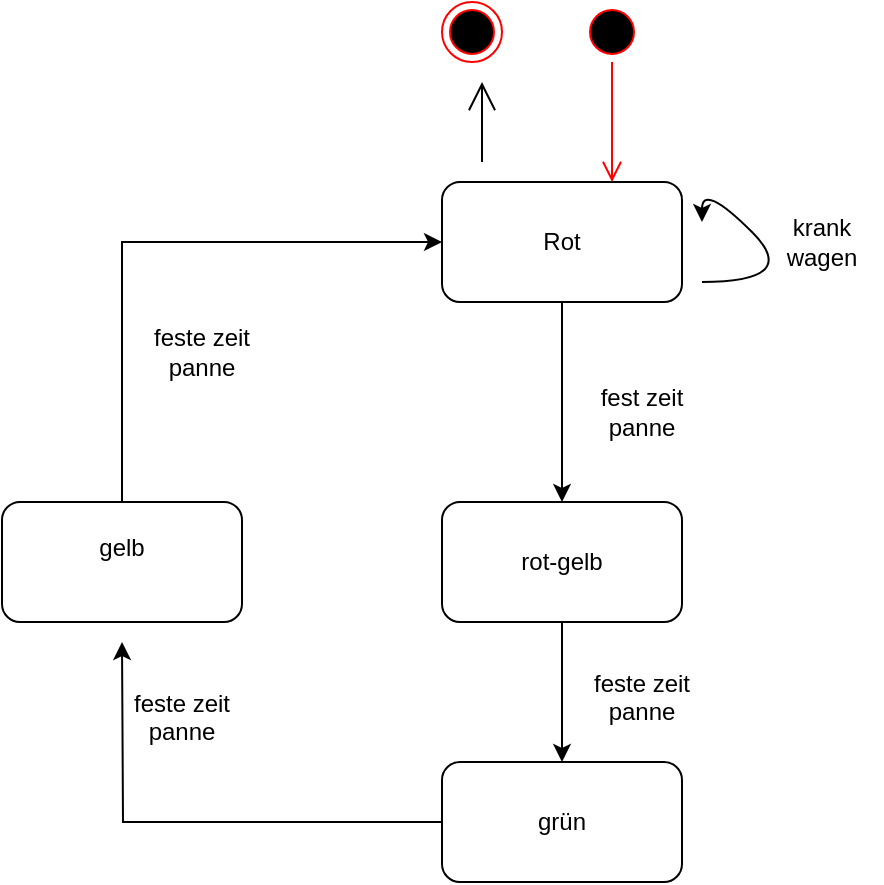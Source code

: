 <mxfile version="25.0.1">
  <diagram name="Seite-1" id="7QXTFXTlCHHpIe0RmJ88">
    <mxGraphModel grid="1" page="1" gridSize="10" guides="1" tooltips="1" connect="1" arrows="1" fold="1" pageScale="1" pageWidth="827" pageHeight="1169" math="0" shadow="0">
      <root>
        <mxCell id="0" />
        <mxCell id="1" parent="0" />
        <mxCell id="FI95JjiJLStWkL7jTkRr-15" style="edgeStyle=orthogonalEdgeStyle;rounded=0;orthogonalLoop=1;jettySize=auto;html=1;exitX=0.5;exitY=1;exitDx=0;exitDy=0;entryX=0.5;entryY=0;entryDx=0;entryDy=0;" edge="1" parent="1" source="FI95JjiJLStWkL7jTkRr-2" target="FI95JjiJLStWkL7jTkRr-7">
          <mxGeometry relative="1" as="geometry" />
        </mxCell>
        <mxCell id="FI95JjiJLStWkL7jTkRr-2" value="Rot" style="rounded=1;whiteSpace=wrap;html=1;" vertex="1" parent="1">
          <mxGeometry x="270" y="120" width="120" height="60" as="geometry" />
        </mxCell>
        <mxCell id="FI95JjiJLStWkL7jTkRr-3" value="" style="ellipse;html=1;shape=startState;fillColor=#000000;strokeColor=#ff0000;" vertex="1" parent="1">
          <mxGeometry x="340" y="30" width="30" height="30" as="geometry" />
        </mxCell>
        <mxCell id="FI95JjiJLStWkL7jTkRr-4" value="" style="edgeStyle=orthogonalEdgeStyle;html=1;verticalAlign=bottom;endArrow=open;endSize=8;strokeColor=#ff0000;rounded=0;" edge="1" parent="1" source="FI95JjiJLStWkL7jTkRr-3">
          <mxGeometry relative="1" as="geometry">
            <mxPoint x="355" y="120" as="targetPoint" />
          </mxGeometry>
        </mxCell>
        <mxCell id="FI95JjiJLStWkL7jTkRr-5" value="" style="ellipse;html=1;shape=endState;fillColor=#000000;strokeColor=#ff0000;" vertex="1" parent="1">
          <mxGeometry x="270" y="30" width="30" height="30" as="geometry" />
        </mxCell>
        <mxCell id="FI95JjiJLStWkL7jTkRr-6" value="" style="endArrow=open;endFill=1;endSize=12;html=1;rounded=0;" edge="1" parent="1">
          <mxGeometry width="160" relative="1" as="geometry">
            <mxPoint x="290" y="110" as="sourcePoint" />
            <mxPoint x="290" y="70" as="targetPoint" />
          </mxGeometry>
        </mxCell>
        <mxCell id="FI95JjiJLStWkL7jTkRr-18" style="edgeStyle=orthogonalEdgeStyle;rounded=0;orthogonalLoop=1;jettySize=auto;html=1;exitX=0.5;exitY=1;exitDx=0;exitDy=0;entryX=0.5;entryY=0;entryDx=0;entryDy=0;" edge="1" parent="1" source="FI95JjiJLStWkL7jTkRr-7" target="FI95JjiJLStWkL7jTkRr-11">
          <mxGeometry relative="1" as="geometry" />
        </mxCell>
        <mxCell id="FI95JjiJLStWkL7jTkRr-7" value="rot-gelb" style="rounded=1;whiteSpace=wrap;html=1;" vertex="1" parent="1">
          <mxGeometry x="270" y="280" width="120" height="60" as="geometry" />
        </mxCell>
        <mxCell id="FI95JjiJLStWkL7jTkRr-9" value="" style="curved=1;endArrow=classic;html=1;rounded=0;" edge="1" parent="1">
          <mxGeometry width="50" height="50" relative="1" as="geometry">
            <mxPoint x="400" y="170" as="sourcePoint" />
            <mxPoint x="400" y="140" as="targetPoint" />
            <Array as="points">
              <mxPoint x="450" y="170" />
              <mxPoint x="400" y="120" />
            </Array>
          </mxGeometry>
        </mxCell>
        <mxCell id="FI95JjiJLStWkL7jTkRr-20" style="edgeStyle=orthogonalEdgeStyle;rounded=0;orthogonalLoop=1;jettySize=auto;html=1;exitX=0;exitY=0.5;exitDx=0;exitDy=0;" edge="1" parent="1" source="FI95JjiJLStWkL7jTkRr-11">
          <mxGeometry relative="1" as="geometry">
            <mxPoint x="110" y="350" as="targetPoint" />
          </mxGeometry>
        </mxCell>
        <mxCell id="FI95JjiJLStWkL7jTkRr-11" value="grün" style="rounded=1;whiteSpace=wrap;html=1;" vertex="1" parent="1">
          <mxGeometry x="270" y="410" width="120" height="60" as="geometry" />
        </mxCell>
        <mxCell id="FI95JjiJLStWkL7jTkRr-22" style="edgeStyle=orthogonalEdgeStyle;rounded=0;orthogonalLoop=1;jettySize=auto;html=1;exitX=0.5;exitY=0;exitDx=0;exitDy=0;entryX=0;entryY=0.5;entryDx=0;entryDy=0;" edge="1" parent="1" source="FI95JjiJLStWkL7jTkRr-12" target="FI95JjiJLStWkL7jTkRr-2">
          <mxGeometry relative="1" as="geometry" />
        </mxCell>
        <mxCell id="FI95JjiJLStWkL7jTkRr-12" value="gelb&lt;div&gt;&lt;br&gt;&lt;/div&gt;" style="rounded=1;whiteSpace=wrap;html=1;" vertex="1" parent="1">
          <mxGeometry x="50" y="280" width="120" height="60" as="geometry" />
        </mxCell>
        <mxCell id="FI95JjiJLStWkL7jTkRr-16" value="fest zeit panne" style="text;html=1;align=center;verticalAlign=middle;whiteSpace=wrap;rounded=0;" vertex="1" parent="1">
          <mxGeometry x="340" y="220" width="60" height="30" as="geometry" />
        </mxCell>
        <mxCell id="FI95JjiJLStWkL7jTkRr-17" value="krank wagen" style="text;html=1;align=center;verticalAlign=middle;whiteSpace=wrap;rounded=0;" vertex="1" parent="1">
          <mxGeometry x="430" y="135" width="60" height="30" as="geometry" />
        </mxCell>
        <mxCell id="FI95JjiJLStWkL7jTkRr-19" value="feste zeit panne&lt;div&gt;&lt;br&gt;&lt;/div&gt;" style="text;html=1;align=center;verticalAlign=middle;whiteSpace=wrap;rounded=0;" vertex="1" parent="1">
          <mxGeometry x="340" y="370" width="60" height="30" as="geometry" />
        </mxCell>
        <mxCell id="FI95JjiJLStWkL7jTkRr-21" value="feste zeit panne&lt;div&gt;&lt;br&gt;&lt;/div&gt;" style="text;html=1;align=center;verticalAlign=middle;whiteSpace=wrap;rounded=0;" vertex="1" parent="1">
          <mxGeometry x="110" y="380" width="60" height="30" as="geometry" />
        </mxCell>
        <mxCell id="FI95JjiJLStWkL7jTkRr-23" value="feste zeit panne" style="text;html=1;align=center;verticalAlign=middle;whiteSpace=wrap;rounded=0;" vertex="1" parent="1">
          <mxGeometry x="120" y="190" width="60" height="30" as="geometry" />
        </mxCell>
      </root>
    </mxGraphModel>
  </diagram>
</mxfile>
